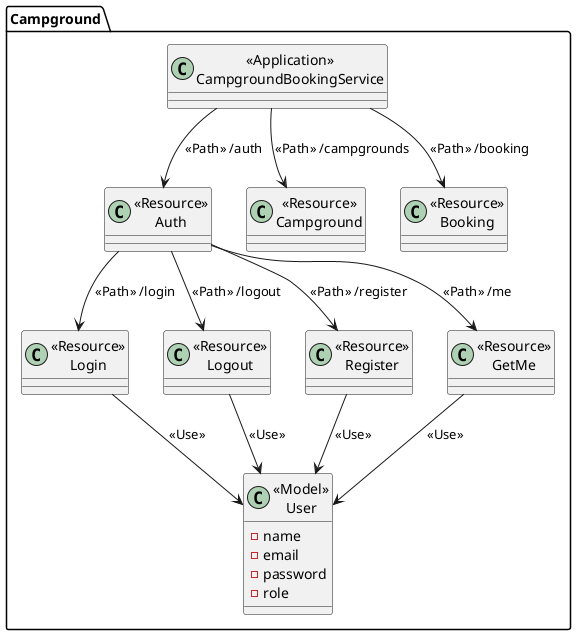 @startuml

package "Campground" {
    class "<<Application>>\nCampgroundBookingService" as BaseCampground {}

    class "<<Resource>>\nAuth" as ResourceAuth {}

    class "<<Resource>>\nCampground" as ResourceCampground {}

    class "<<Resource>>\nBooking" as ResourceBooking {}

    

    class "<<Resource>>\nLogin" as rLogin {}

    class "<<Resource>>\nLogout" as rLogout {}

    class "<<Resource>>\nRegister" as rRegister {}

    class "<<Resource>>\nGetMe" as rGetme {}

    class "<<Model>>\nUser" as ModelUser {
        -name
        -email
        -password
        -role
    }


    


}

BaseCampground --> ResourceAuth: "<<Path>> /auth"
ResourceAuth --> rRegister: "<<Path>> /register"
ResourceAuth --> rLogin: "<<Path>> /login"
ResourceAuth --> rLogout: "<<Path>> /logout"
ResourceAuth --> rGetme: "<<Path>> /me"


rRegister --> ModelUser: "<<Use>>" 
rLogin --> ModelUser: "<<Use>>" 
rLogout --> ModelUser: "<<Use>>" 
rGetme --> ModelUser: "<<Use>>" 

BaseCampground --> ResourceCampground: "<<Path>> /campgrounds"
BaseCampground --> ResourceBooking: "<<Path>> /booking"

@enduml
